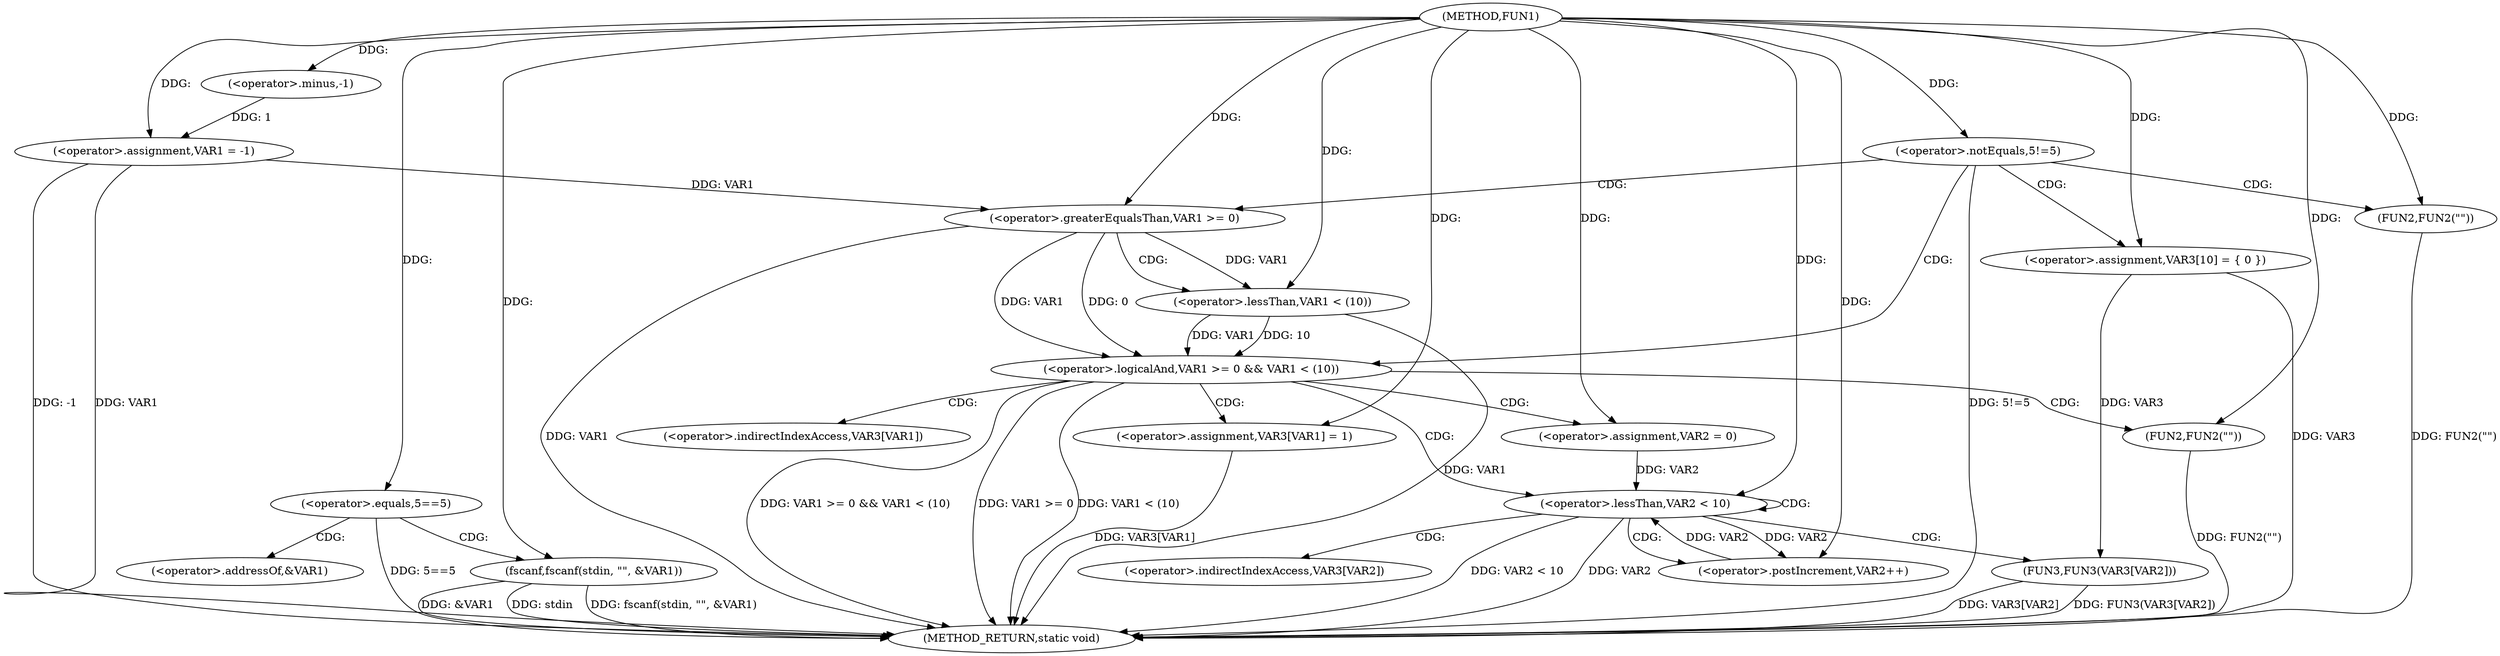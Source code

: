 digraph FUN1 {  
"1000100" [label = "(METHOD,FUN1)" ]
"1000163" [label = "(METHOD_RETURN,static void)" ]
"1000103" [label = "(<operator>.assignment,VAR1 = -1)" ]
"1000105" [label = "(<operator>.minus,-1)" ]
"1000108" [label = "(<operator>.equals,5==5)" ]
"1000112" [label = "(fscanf,fscanf(stdin, \"\", &VAR1))" ]
"1000118" [label = "(<operator>.notEquals,5!=5)" ]
"1000122" [label = "(FUN2,FUN2(\"\"))" ]
"1000129" [label = "(<operator>.assignment,VAR3[10] = { 0 })" ]
"1000132" [label = "(<operator>.logicalAnd,VAR1 >= 0 && VAR1 < (10))" ]
"1000133" [label = "(<operator>.greaterEqualsThan,VAR1 >= 0)" ]
"1000136" [label = "(<operator>.lessThan,VAR1 < (10))" ]
"1000140" [label = "(<operator>.assignment,VAR3[VAR1] = 1)" ]
"1000146" [label = "(<operator>.assignment,VAR2 = 0)" ]
"1000149" [label = "(<operator>.lessThan,VAR2 < 10)" ]
"1000152" [label = "(<operator>.postIncrement,VAR2++)" ]
"1000155" [label = "(FUN3,FUN3(VAR3[VAR2]))" ]
"1000161" [label = "(FUN2,FUN2(\"\"))" ]
"1000115" [label = "(<operator>.addressOf,&VAR1)" ]
"1000141" [label = "(<operator>.indirectIndexAccess,VAR3[VAR1])" ]
"1000156" [label = "(<operator>.indirectIndexAccess,VAR3[VAR2])" ]
  "1000129" -> "1000163"  [ label = "DDG: VAR3"] 
  "1000108" -> "1000163"  [ label = "DDG: 5==5"] 
  "1000103" -> "1000163"  [ label = "DDG: VAR1"] 
  "1000103" -> "1000163"  [ label = "DDG: -1"] 
  "1000112" -> "1000163"  [ label = "DDG: &VAR1"] 
  "1000149" -> "1000163"  [ label = "DDG: VAR2 < 10"] 
  "1000118" -> "1000163"  [ label = "DDG: 5!=5"] 
  "1000112" -> "1000163"  [ label = "DDG: stdin"] 
  "1000149" -> "1000163"  [ label = "DDG: VAR2"] 
  "1000155" -> "1000163"  [ label = "DDG: VAR3[VAR2]"] 
  "1000161" -> "1000163"  [ label = "DDG: FUN2(\"\")"] 
  "1000136" -> "1000163"  [ label = "DDG: VAR1"] 
  "1000132" -> "1000163"  [ label = "DDG: VAR1 >= 0 && VAR1 < (10)"] 
  "1000140" -> "1000163"  [ label = "DDG: VAR3[VAR1]"] 
  "1000155" -> "1000163"  [ label = "DDG: FUN3(VAR3[VAR2])"] 
  "1000133" -> "1000163"  [ label = "DDG: VAR1"] 
  "1000132" -> "1000163"  [ label = "DDG: VAR1 >= 0"] 
  "1000112" -> "1000163"  [ label = "DDG: fscanf(stdin, \"\", &VAR1)"] 
  "1000132" -> "1000163"  [ label = "DDG: VAR1 < (10)"] 
  "1000122" -> "1000163"  [ label = "DDG: FUN2(\"\")"] 
  "1000105" -> "1000103"  [ label = "DDG: 1"] 
  "1000100" -> "1000103"  [ label = "DDG: "] 
  "1000100" -> "1000105"  [ label = "DDG: "] 
  "1000100" -> "1000108"  [ label = "DDG: "] 
  "1000100" -> "1000112"  [ label = "DDG: "] 
  "1000100" -> "1000118"  [ label = "DDG: "] 
  "1000100" -> "1000122"  [ label = "DDG: "] 
  "1000100" -> "1000129"  [ label = "DDG: "] 
  "1000133" -> "1000132"  [ label = "DDG: VAR1"] 
  "1000133" -> "1000132"  [ label = "DDG: 0"] 
  "1000103" -> "1000133"  [ label = "DDG: VAR1"] 
  "1000100" -> "1000133"  [ label = "DDG: "] 
  "1000136" -> "1000132"  [ label = "DDG: VAR1"] 
  "1000136" -> "1000132"  [ label = "DDG: 10"] 
  "1000133" -> "1000136"  [ label = "DDG: VAR1"] 
  "1000100" -> "1000136"  [ label = "DDG: "] 
  "1000100" -> "1000140"  [ label = "DDG: "] 
  "1000100" -> "1000146"  [ label = "DDG: "] 
  "1000152" -> "1000149"  [ label = "DDG: VAR2"] 
  "1000146" -> "1000149"  [ label = "DDG: VAR2"] 
  "1000100" -> "1000149"  [ label = "DDG: "] 
  "1000149" -> "1000152"  [ label = "DDG: VAR2"] 
  "1000100" -> "1000152"  [ label = "DDG: "] 
  "1000129" -> "1000155"  [ label = "DDG: VAR3"] 
  "1000100" -> "1000161"  [ label = "DDG: "] 
  "1000108" -> "1000112"  [ label = "CDG: "] 
  "1000108" -> "1000115"  [ label = "CDG: "] 
  "1000118" -> "1000132"  [ label = "CDG: "] 
  "1000118" -> "1000129"  [ label = "CDG: "] 
  "1000118" -> "1000133"  [ label = "CDG: "] 
  "1000118" -> "1000122"  [ label = "CDG: "] 
  "1000132" -> "1000141"  [ label = "CDG: "] 
  "1000132" -> "1000161"  [ label = "CDG: "] 
  "1000132" -> "1000146"  [ label = "CDG: "] 
  "1000132" -> "1000149"  [ label = "CDG: "] 
  "1000132" -> "1000140"  [ label = "CDG: "] 
  "1000133" -> "1000136"  [ label = "CDG: "] 
  "1000149" -> "1000155"  [ label = "CDG: "] 
  "1000149" -> "1000156"  [ label = "CDG: "] 
  "1000149" -> "1000152"  [ label = "CDG: "] 
  "1000149" -> "1000149"  [ label = "CDG: "] 
}
